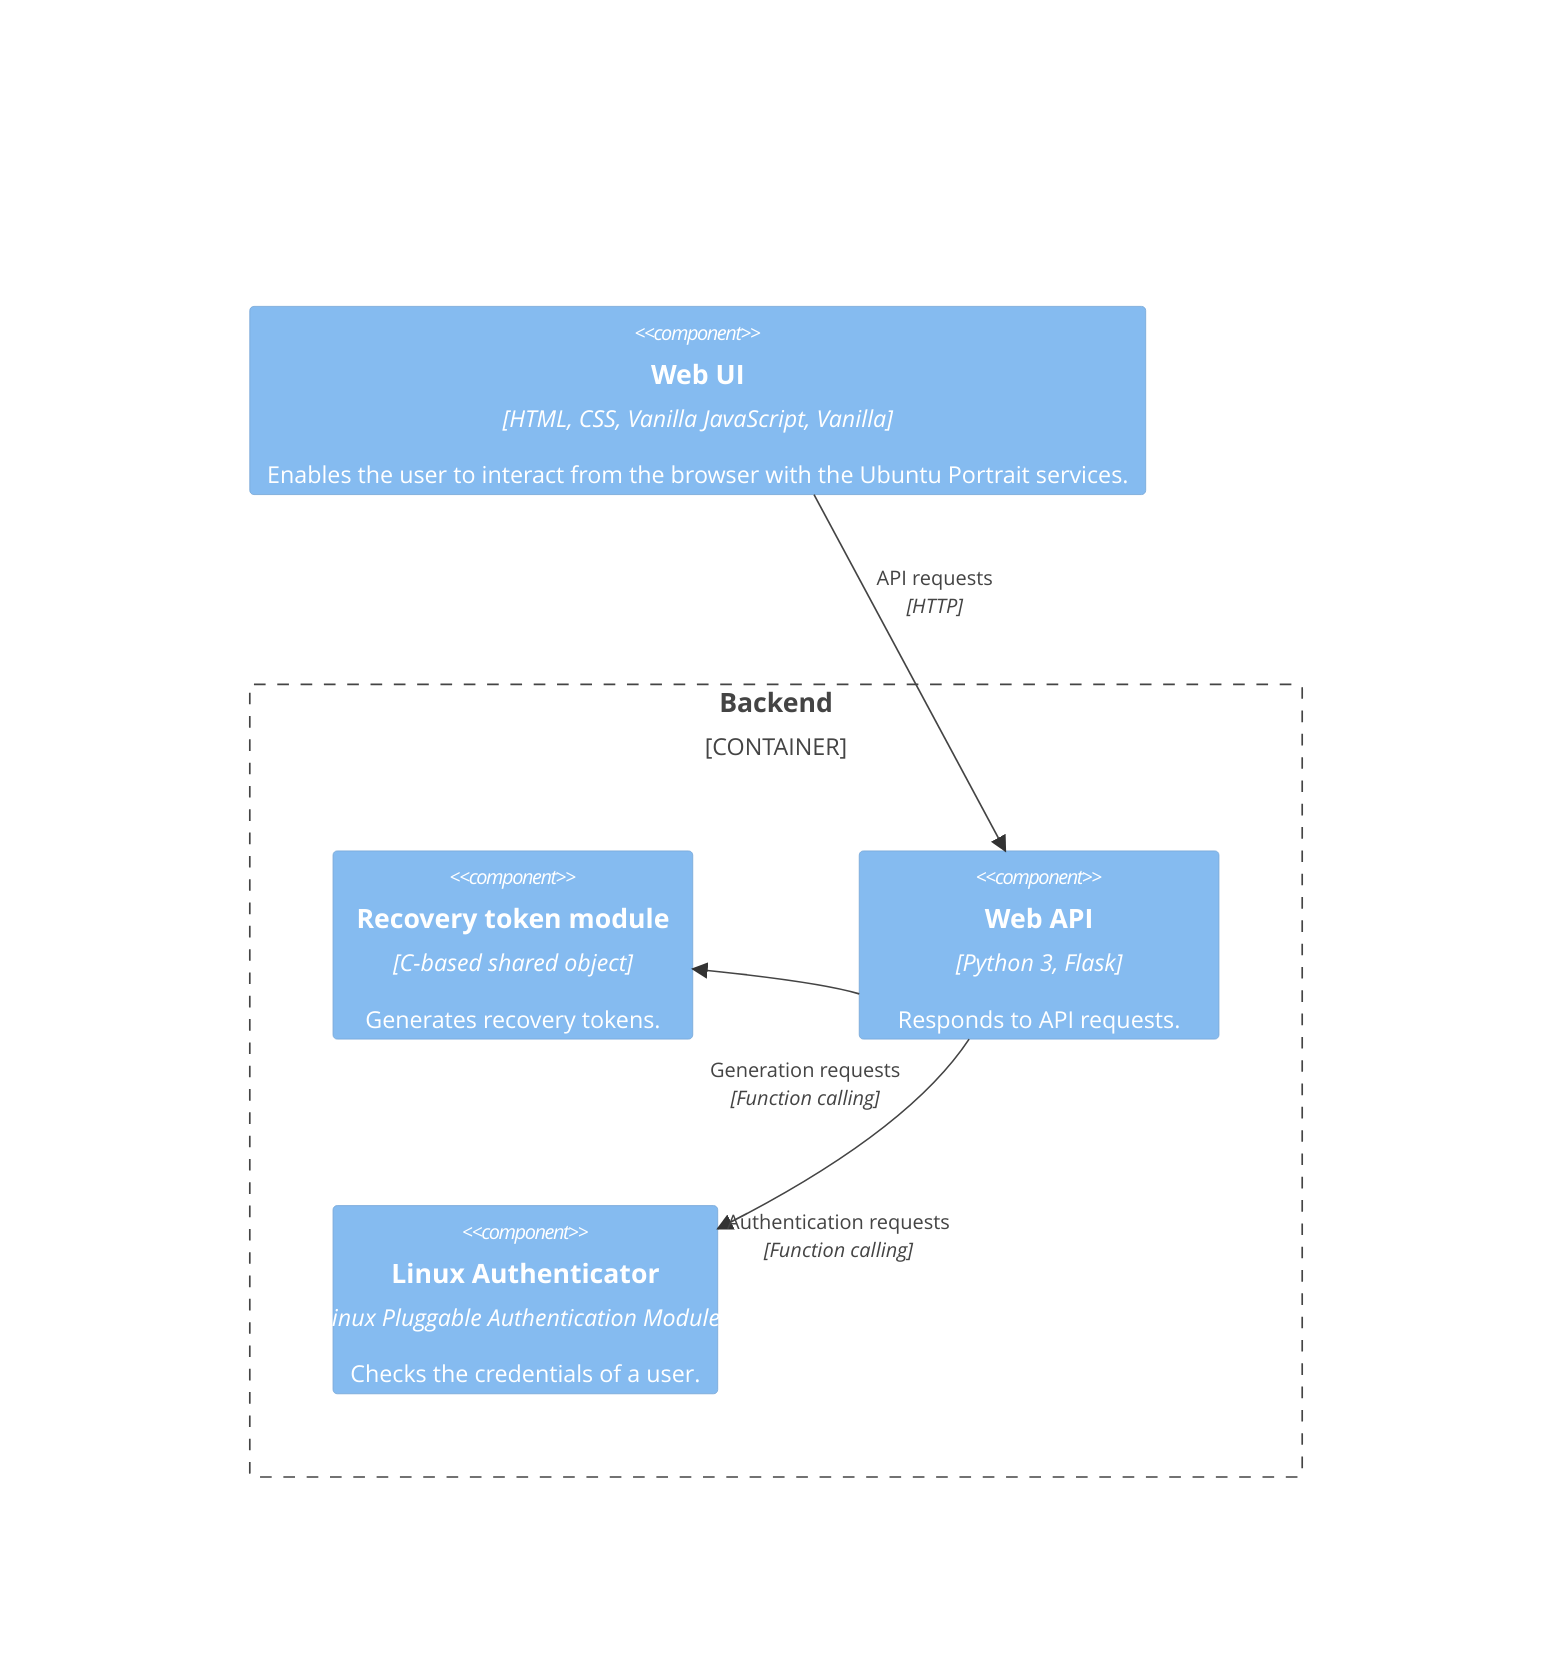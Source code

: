 C4Component
    Component(frontend, "Web UI", "HTML, CSS, Vanilla JavaScript, Vanilla", "Enables the user to interact from the browser with the Ubuntu Portrait services.")
    
    Container_Boundary(backend, "Backend") {
        Component(c_module, "Recovery token module", "C-based shared object", "Generates recovery tokens.")
        Component(api, "Web API", "Python 3, Flask", "Responds to API requests.")
        Component(pam, "Linux Authenticator", "Linux Pluggable Authentication Modules", "Checks the credentials of a user.")
    }

    Rel(frontend, api, "API requests", "HTTP")
    UpdateRelStyle(frontend, api, $offsetY="-60", $offsetX="-20")

    Rel(api, c_module, "Generation requests", "Function calling")
    UpdateRelStyle(api, c_module, $offsetY="50", $offsetX="-40")

    Rel(api, pam, "Authentication requests", "Function calling")
    UpdateRelStyle(api, pam, $offsetY="50", $offsetX="-70")